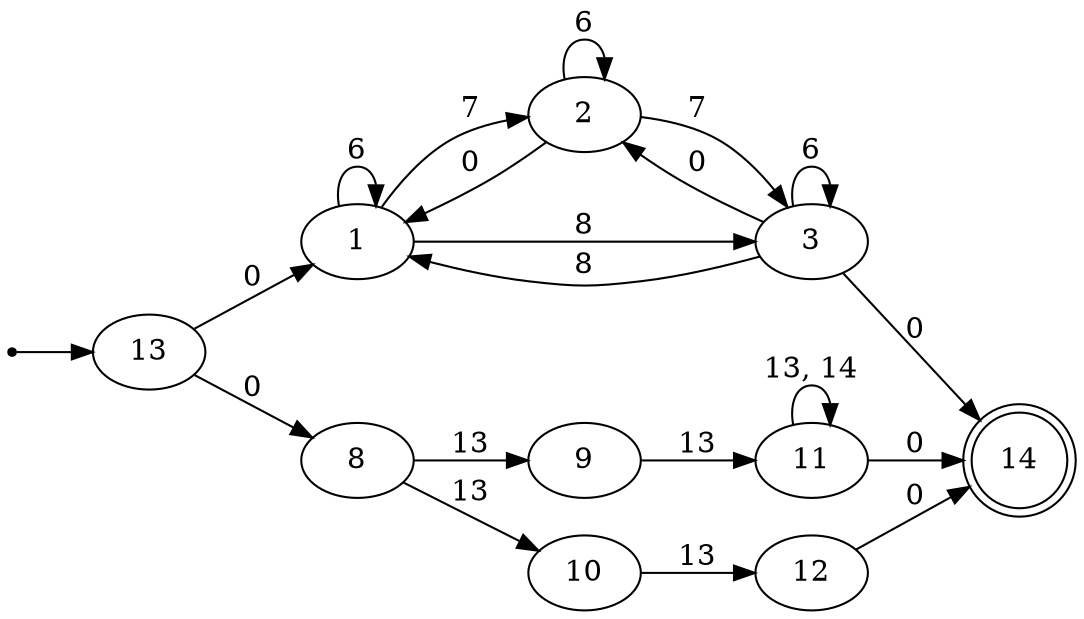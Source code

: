 digraph{

rankdir=LR;
inic[shape=point];

inic->13;

1->1 [label="6"];
1->2 [label="7"];
1->3 [label="8"];
2->1 [label="0"];
2->2 [label="6"];
2->3 [label="7"];
3->1 [label="8"];
3->2 [label="0"];
3->3 [label="6"];
3->14 [label="0"];
8->9 [label="13"];
8->10 [label="13"];
9->11 [label="13"];
10->12 [label="13"];
11->11 [label="13, 14"];
11->14 [label="0"];
12->14 [label="0"];
13->1 [label="0"];
13->8 [label="0"];

14[shape=doublecircle];
}
